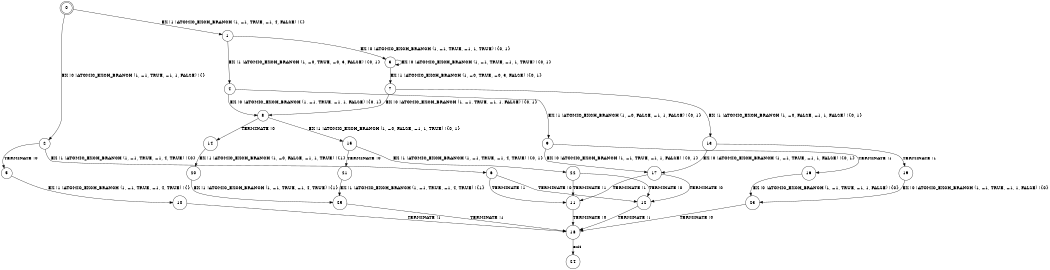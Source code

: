 digraph BCG {
size = "7, 10.5";
center = TRUE;
node [shape = circle];
0 [peripheries = 2];
0 -> 1 [label = "EX !1 !ATOMIC_EXCH_BRANCH (1, +1, TRUE, +1, 4, FALSE) !{}"];
0 -> 2 [label = "EX !0 !ATOMIC_EXCH_BRANCH (1, +1, TRUE, +1, 1, FALSE) !{}"];
1 -> 3 [label = "EX !0 !ATOMIC_EXCH_BRANCH (1, +1, TRUE, +1, 1, TRUE) !{0, 1}"];
1 -> 4 [label = "EX !1 !ATOMIC_EXCH_BRANCH (1, +0, TRUE, +0, 3, FALSE) !{0, 1}"];
2 -> 5 [label = "TERMINATE !0"];
2 -> 6 [label = "EX !1 !ATOMIC_EXCH_BRANCH (1, +1, TRUE, +1, 4, TRUE) !{0}"];
3 -> 7 [label = "EX !1 !ATOMIC_EXCH_BRANCH (1, +0, TRUE, +0, 3, FALSE) !{0, 1}"];
3 -> 3 [label = "EX !0 !ATOMIC_EXCH_BRANCH (1, +1, TRUE, +1, 1, TRUE) !{0, 1}"];
4 -> 8 [label = "EX !0 !ATOMIC_EXCH_BRANCH (1, +1, TRUE, +1, 1, FALSE) !{0, 1}"];
4 -> 9 [label = "EX !1 !ATOMIC_EXCH_BRANCH (1, +0, FALSE, +1, 1, FALSE) !{0, 1}"];
5 -> 10 [label = "EX !1 !ATOMIC_EXCH_BRANCH (1, +1, TRUE, +1, 4, TRUE) !{}"];
6 -> 11 [label = "TERMINATE !1"];
6 -> 12 [label = "TERMINATE !0"];
7 -> 13 [label = "EX !1 !ATOMIC_EXCH_BRANCH (1, +0, FALSE, +1, 1, FALSE) !{0, 1}"];
7 -> 8 [label = "EX !0 !ATOMIC_EXCH_BRANCH (1, +1, TRUE, +1, 1, FALSE) !{0, 1}"];
8 -> 14 [label = "TERMINATE !0"];
8 -> 15 [label = "EX !1 !ATOMIC_EXCH_BRANCH (1, +0, FALSE, +1, 1, TRUE) !{0, 1}"];
9 -> 16 [label = "TERMINATE !1"];
9 -> 17 [label = "EX !0 !ATOMIC_EXCH_BRANCH (1, +1, TRUE, +1, 1, FALSE) !{0, 1}"];
10 -> 18 [label = "TERMINATE !1"];
11 -> 18 [label = "TERMINATE !0"];
12 -> 18 [label = "TERMINATE !1"];
13 -> 19 [label = "TERMINATE !1"];
13 -> 17 [label = "EX !0 !ATOMIC_EXCH_BRANCH (1, +1, TRUE, +1, 1, FALSE) !{0, 1}"];
14 -> 20 [label = "EX !1 !ATOMIC_EXCH_BRANCH (1, +0, FALSE, +1, 1, TRUE) !{1}"];
15 -> 21 [label = "TERMINATE !0"];
15 -> 22 [label = "EX !1 !ATOMIC_EXCH_BRANCH (1, +1, TRUE, +1, 4, TRUE) !{0, 1}"];
16 -> 23 [label = "EX !0 !ATOMIC_EXCH_BRANCH (1, +1, TRUE, +1, 1, FALSE) !{0}"];
17 -> 11 [label = "TERMINATE !1"];
17 -> 12 [label = "TERMINATE !0"];
18 -> 24 [label = "exit"];
19 -> 23 [label = "EX !0 !ATOMIC_EXCH_BRANCH (1, +1, TRUE, +1, 1, FALSE) !{0}"];
20 -> 25 [label = "EX !1 !ATOMIC_EXCH_BRANCH (1, +1, TRUE, +1, 4, TRUE) !{1}"];
21 -> 25 [label = "EX !1 !ATOMIC_EXCH_BRANCH (1, +1, TRUE, +1, 4, TRUE) !{1}"];
22 -> 11 [label = "TERMINATE !1"];
22 -> 12 [label = "TERMINATE !0"];
23 -> 18 [label = "TERMINATE !0"];
25 -> 18 [label = "TERMINATE !1"];
}
